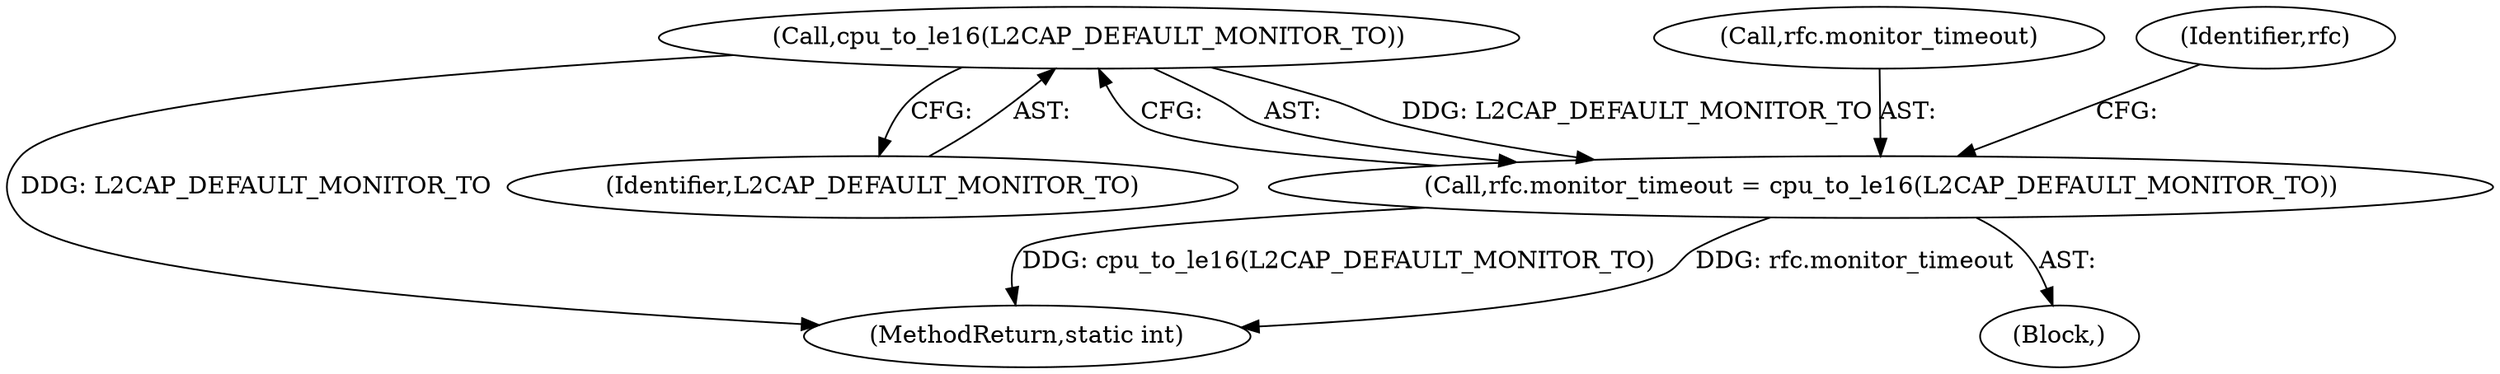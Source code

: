 digraph "1_linux_f2fcfcd670257236ebf2088bbdf26f6a8ef459fe@del" {
"1000171" [label="(Call,cpu_to_le16(L2CAP_DEFAULT_MONITOR_TO))"];
"1000167" [label="(Call,rfc.monitor_timeout = cpu_to_le16(L2CAP_DEFAULT_MONITOR_TO))"];
"1000208" [label="(MethodReturn,static int)"];
"1000168" [label="(Call,rfc.monitor_timeout)"];
"1000167" [label="(Call,rfc.monitor_timeout = cpu_to_le16(L2CAP_DEFAULT_MONITOR_TO))"];
"1000172" [label="(Identifier,L2CAP_DEFAULT_MONITOR_TO)"];
"1000175" [label="(Identifier,rfc)"];
"1000128" [label="(Block,)"];
"1000171" [label="(Call,cpu_to_le16(L2CAP_DEFAULT_MONITOR_TO))"];
"1000171" -> "1000167"  [label="AST: "];
"1000171" -> "1000172"  [label="CFG: "];
"1000172" -> "1000171"  [label="AST: "];
"1000167" -> "1000171"  [label="CFG: "];
"1000171" -> "1000208"  [label="DDG: L2CAP_DEFAULT_MONITOR_TO"];
"1000171" -> "1000167"  [label="DDG: L2CAP_DEFAULT_MONITOR_TO"];
"1000167" -> "1000128"  [label="AST: "];
"1000168" -> "1000167"  [label="AST: "];
"1000175" -> "1000167"  [label="CFG: "];
"1000167" -> "1000208"  [label="DDG: rfc.monitor_timeout"];
"1000167" -> "1000208"  [label="DDG: cpu_to_le16(L2CAP_DEFAULT_MONITOR_TO)"];
}
